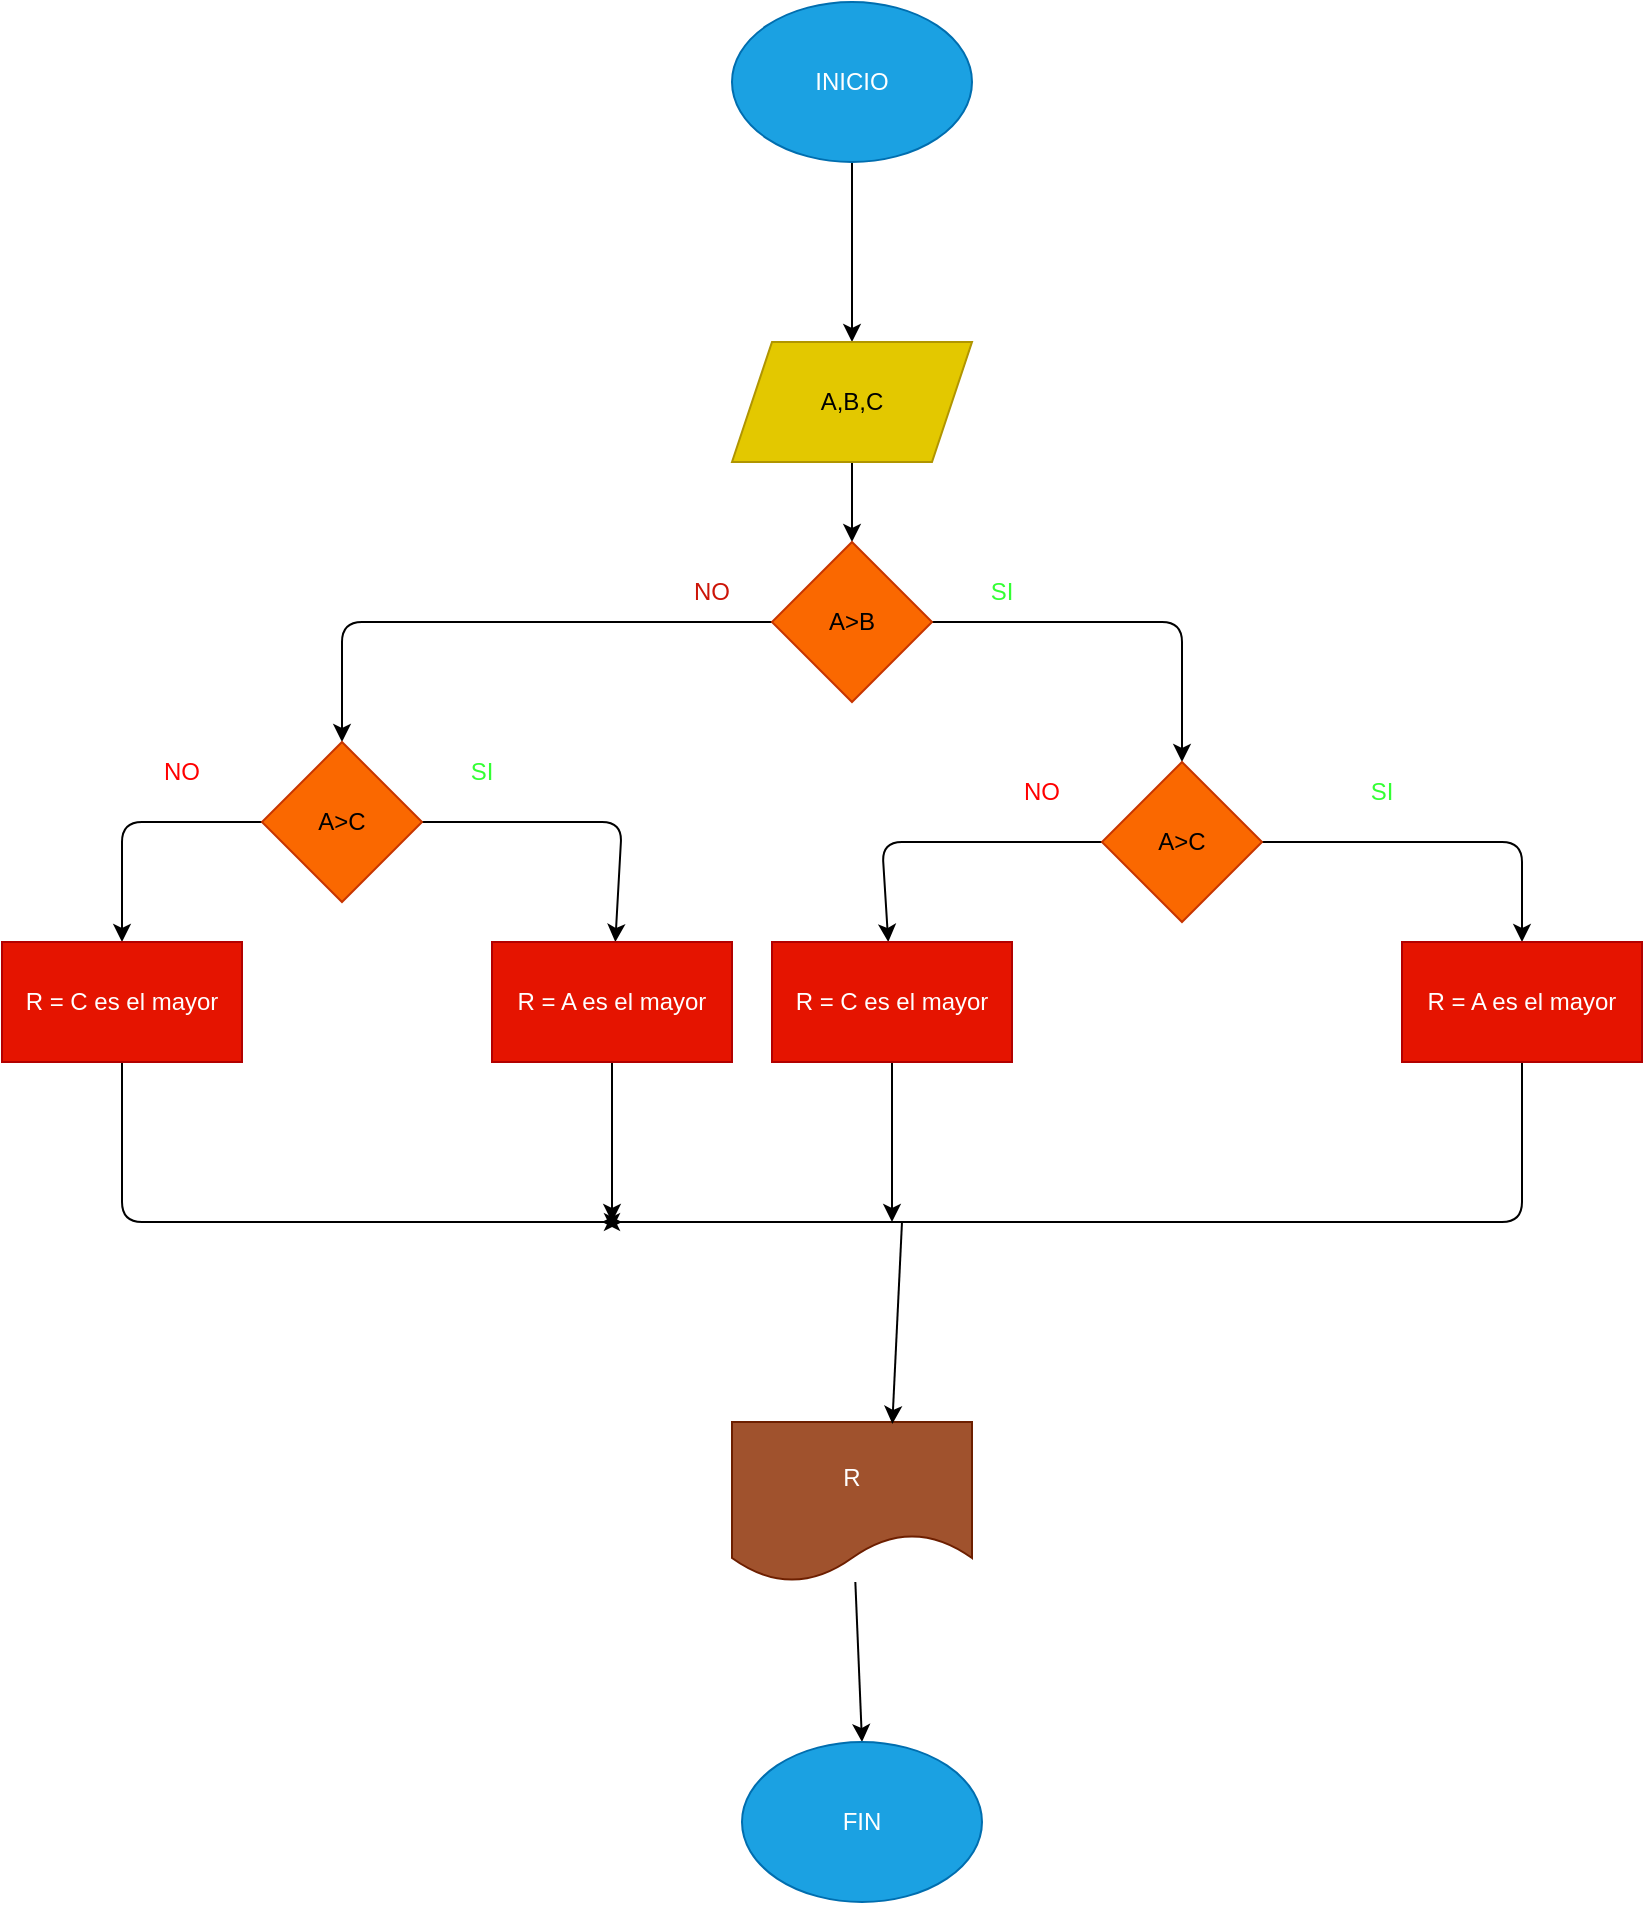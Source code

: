 <mxfile>
    <diagram id="G5jT7VU4HBJPgVk3mubu" name="Page-1">
        <mxGraphModel dx="686" dy="615" grid="1" gridSize="10" guides="1" tooltips="1" connect="1" arrows="1" fold="1" page="1" pageScale="1" pageWidth="850" pageHeight="1100" math="0" shadow="0">
            <root>
                <mxCell id="0"/>
                <mxCell id="1" parent="0"/>
                <mxCell id="4" value="" style="edgeStyle=none;html=1;" edge="1" parent="1" source="2" target="3">
                    <mxGeometry relative="1" as="geometry"/>
                </mxCell>
                <mxCell id="2" value="INICIO" style="ellipse;whiteSpace=wrap;html=1;fillColor=#1ba1e2;fontColor=#ffffff;strokeColor=#006EAF;" vertex="1" parent="1">
                    <mxGeometry x="365" y="10" width="120" height="80" as="geometry"/>
                </mxCell>
                <mxCell id="6" value="" style="edgeStyle=none;html=1;" edge="1" parent="1" source="3" target="5">
                    <mxGeometry relative="1" as="geometry"/>
                </mxCell>
                <mxCell id="3" value="A,B,C" style="shape=parallelogram;perimeter=parallelogramPerimeter;whiteSpace=wrap;html=1;fixedSize=1;fillColor=#e3c800;fontColor=#000000;strokeColor=#B09500;" vertex="1" parent="1">
                    <mxGeometry x="365" y="180" width="120" height="60" as="geometry"/>
                </mxCell>
                <mxCell id="9" value="" style="edgeStyle=none;html=1;entryX=0.5;entryY=0;entryDx=0;entryDy=0;" edge="1" parent="1" source="5" target="15">
                    <mxGeometry relative="1" as="geometry">
                        <mxPoint x="270" y="410" as="targetPoint"/>
                        <Array as="points">
                            <mxPoint x="170" y="320"/>
                        </Array>
                    </mxGeometry>
                </mxCell>
                <mxCell id="11" value="" style="edgeStyle=none;html=1;entryX=0.5;entryY=0;entryDx=0;entryDy=0;" edge="1" parent="1" source="5" target="17">
                    <mxGeometry relative="1" as="geometry">
                        <mxPoint x="590" y="410" as="targetPoint"/>
                        <Array as="points">
                            <mxPoint x="590" y="320"/>
                        </Array>
                    </mxGeometry>
                </mxCell>
                <mxCell id="5" value="A&amp;gt;B" style="rhombus;whiteSpace=wrap;html=1;fillColor=#fa6800;fontColor=#000000;strokeColor=#C73500;" vertex="1" parent="1">
                    <mxGeometry x="385" y="280" width="80" height="80" as="geometry"/>
                </mxCell>
                <mxCell id="12" value="&lt;font color=&quot;#cc1508&quot;&gt;NO&lt;/font&gt;" style="text;html=1;strokeColor=none;fillColor=none;align=center;verticalAlign=middle;whiteSpace=wrap;rounded=0;" vertex="1" parent="1">
                    <mxGeometry x="325" y="290" width="60" height="30" as="geometry"/>
                </mxCell>
                <mxCell id="13" value="&lt;font color=&quot;#33ff33&quot;&gt;SI&lt;/font&gt;" style="text;html=1;strokeColor=none;fillColor=none;align=center;verticalAlign=middle;whiteSpace=wrap;rounded=0;" vertex="1" parent="1">
                    <mxGeometry x="470" y="290" width="60" height="30" as="geometry"/>
                </mxCell>
                <mxCell id="20" value="" style="edgeStyle=none;html=1;fontColor=#CC1508;" edge="1" parent="1" source="15" target="19">
                    <mxGeometry relative="1" as="geometry">
                        <Array as="points">
                            <mxPoint x="60" y="420"/>
                        </Array>
                    </mxGeometry>
                </mxCell>
                <mxCell id="22" value="" style="edgeStyle=none;html=1;fontColor=#CC1508;" edge="1" parent="1" source="15" target="21">
                    <mxGeometry relative="1" as="geometry">
                        <Array as="points">
                            <mxPoint x="310" y="420"/>
                        </Array>
                    </mxGeometry>
                </mxCell>
                <mxCell id="15" value="A&amp;gt;C" style="rhombus;whiteSpace=wrap;html=1;fontColor=#000000;fillColor=#fa6800;strokeColor=#C73500;" vertex="1" parent="1">
                    <mxGeometry x="130" y="380" width="80" height="80" as="geometry"/>
                </mxCell>
                <mxCell id="24" value="" style="edgeStyle=none;html=1;fontColor=#CC1508;" edge="1" parent="1" source="17" target="23">
                    <mxGeometry relative="1" as="geometry">
                        <Array as="points">
                            <mxPoint x="760" y="430"/>
                        </Array>
                    </mxGeometry>
                </mxCell>
                <mxCell id="26" value="" style="edgeStyle=none;html=1;fontColor=#CC1508;" edge="1" parent="1" source="17" target="25">
                    <mxGeometry relative="1" as="geometry">
                        <Array as="points">
                            <mxPoint x="440" y="430"/>
                        </Array>
                    </mxGeometry>
                </mxCell>
                <mxCell id="17" value="A&amp;gt;C" style="rhombus;whiteSpace=wrap;html=1;fontColor=#000000;fillColor=#fa6800;strokeColor=#C73500;" vertex="1" parent="1">
                    <mxGeometry x="550" y="390" width="80" height="80" as="geometry"/>
                </mxCell>
                <mxCell id="32" style="edgeStyle=none;html=1;fontColor=#CC1508;" edge="1" parent="1" source="19">
                    <mxGeometry relative="1" as="geometry">
                        <mxPoint x="310" y="620" as="targetPoint"/>
                        <Array as="points">
                            <mxPoint x="60" y="620"/>
                        </Array>
                    </mxGeometry>
                </mxCell>
                <mxCell id="19" value="R = C es el mayor" style="whiteSpace=wrap;html=1;fillColor=#e51400;strokeColor=#B20000;fontColor=#ffffff;" vertex="1" parent="1">
                    <mxGeometry y="480" width="120" height="60" as="geometry"/>
                </mxCell>
                <mxCell id="33" style="edgeStyle=none;html=1;fontColor=#CC1508;" edge="1" parent="1" source="21">
                    <mxGeometry relative="1" as="geometry">
                        <mxPoint x="305" y="620" as="targetPoint"/>
                    </mxGeometry>
                </mxCell>
                <mxCell id="21" value="R = A es el mayor" style="whiteSpace=wrap;html=1;fillColor=#e51400;strokeColor=#B20000;fontColor=#ffffff;" vertex="1" parent="1">
                    <mxGeometry x="245" y="480" width="120" height="60" as="geometry"/>
                </mxCell>
                <mxCell id="35" style="edgeStyle=none;html=1;fontColor=#CC1508;" edge="1" parent="1" source="23">
                    <mxGeometry relative="1" as="geometry">
                        <mxPoint x="300" y="620" as="targetPoint"/>
                        <Array as="points">
                            <mxPoint x="760" y="620"/>
                        </Array>
                    </mxGeometry>
                </mxCell>
                <mxCell id="23" value="R = A es el mayor" style="whiteSpace=wrap;html=1;fillColor=#e51400;strokeColor=#B20000;fontColor=#ffffff;" vertex="1" parent="1">
                    <mxGeometry x="700" y="480" width="120" height="60" as="geometry"/>
                </mxCell>
                <mxCell id="36" style="edgeStyle=none;html=1;fontColor=#CC1508;" edge="1" parent="1" source="25">
                    <mxGeometry relative="1" as="geometry">
                        <mxPoint x="445" y="620" as="targetPoint"/>
                    </mxGeometry>
                </mxCell>
                <mxCell id="25" value="R = C es el mayor" style="whiteSpace=wrap;html=1;fillColor=#e51400;strokeColor=#B20000;fontColor=#ffffff;" vertex="1" parent="1">
                    <mxGeometry x="385" y="480" width="120" height="60" as="geometry"/>
                </mxCell>
                <mxCell id="44" style="edgeStyle=none;html=1;entryX=0.5;entryY=0;entryDx=0;entryDy=0;fontColor=#CC1508;" edge="1" parent="1" source="28" target="43">
                    <mxGeometry relative="1" as="geometry"/>
                </mxCell>
                <mxCell id="28" value="R" style="shape=document;whiteSpace=wrap;html=1;boundedLbl=1;fontColor=#ffffff;fillColor=#a0522d;strokeColor=#6D1F00;" vertex="1" parent="1">
                    <mxGeometry x="365" y="720" width="120" height="80" as="geometry"/>
                </mxCell>
                <mxCell id="42" value="" style="endArrow=classic;html=1;fontColor=#CC1508;entryX=0.668;entryY=0.012;entryDx=0;entryDy=0;entryPerimeter=0;" edge="1" parent="1" target="28">
                    <mxGeometry width="50" height="50" relative="1" as="geometry">
                        <mxPoint x="450" y="620" as="sourcePoint"/>
                        <mxPoint x="500" y="570" as="targetPoint"/>
                    </mxGeometry>
                </mxCell>
                <mxCell id="43" value="&lt;font color=&quot;#ffffff&quot;&gt;FIN&lt;/font&gt;" style="ellipse;whiteSpace=wrap;html=1;fontColor=#ffffff;fillColor=#1ba1e2;strokeColor=#006EAF;" vertex="1" parent="1">
                    <mxGeometry x="370" y="880" width="120" height="80" as="geometry"/>
                </mxCell>
                <mxCell id="45" value="&lt;font color=&quot;#ff0000&quot;&gt;NO&lt;/font&gt;" style="text;html=1;strokeColor=none;fillColor=none;align=center;verticalAlign=middle;whiteSpace=wrap;rounded=0;fontColor=#FFFFFF;" vertex="1" parent="1">
                    <mxGeometry x="490" y="390" width="60" height="30" as="geometry"/>
                </mxCell>
                <mxCell id="46" value="&lt;font color=&quot;#33ff33&quot;&gt;SI&lt;/font&gt;" style="text;html=1;strokeColor=none;fillColor=none;align=center;verticalAlign=middle;whiteSpace=wrap;rounded=0;fontColor=#FFFFFF;" vertex="1" parent="1">
                    <mxGeometry x="660" y="390" width="60" height="30" as="geometry"/>
                </mxCell>
                <mxCell id="47" value="&lt;font color=&quot;#33ff33&quot;&gt;SI&lt;/font&gt;" style="text;html=1;strokeColor=none;fillColor=none;align=center;verticalAlign=middle;whiteSpace=wrap;rounded=0;fontColor=#FFFFFF;" vertex="1" parent="1">
                    <mxGeometry x="210" y="380" width="60" height="30" as="geometry"/>
                </mxCell>
                <mxCell id="48" value="&lt;font color=&quot;#ff0000&quot;&gt;NO&lt;/font&gt;" style="text;html=1;strokeColor=none;fillColor=none;align=center;verticalAlign=middle;whiteSpace=wrap;rounded=0;fontColor=#FFFFFF;" vertex="1" parent="1">
                    <mxGeometry x="60" y="380" width="60" height="30" as="geometry"/>
                </mxCell>
            </root>
        </mxGraphModel>
    </diagram>
</mxfile>